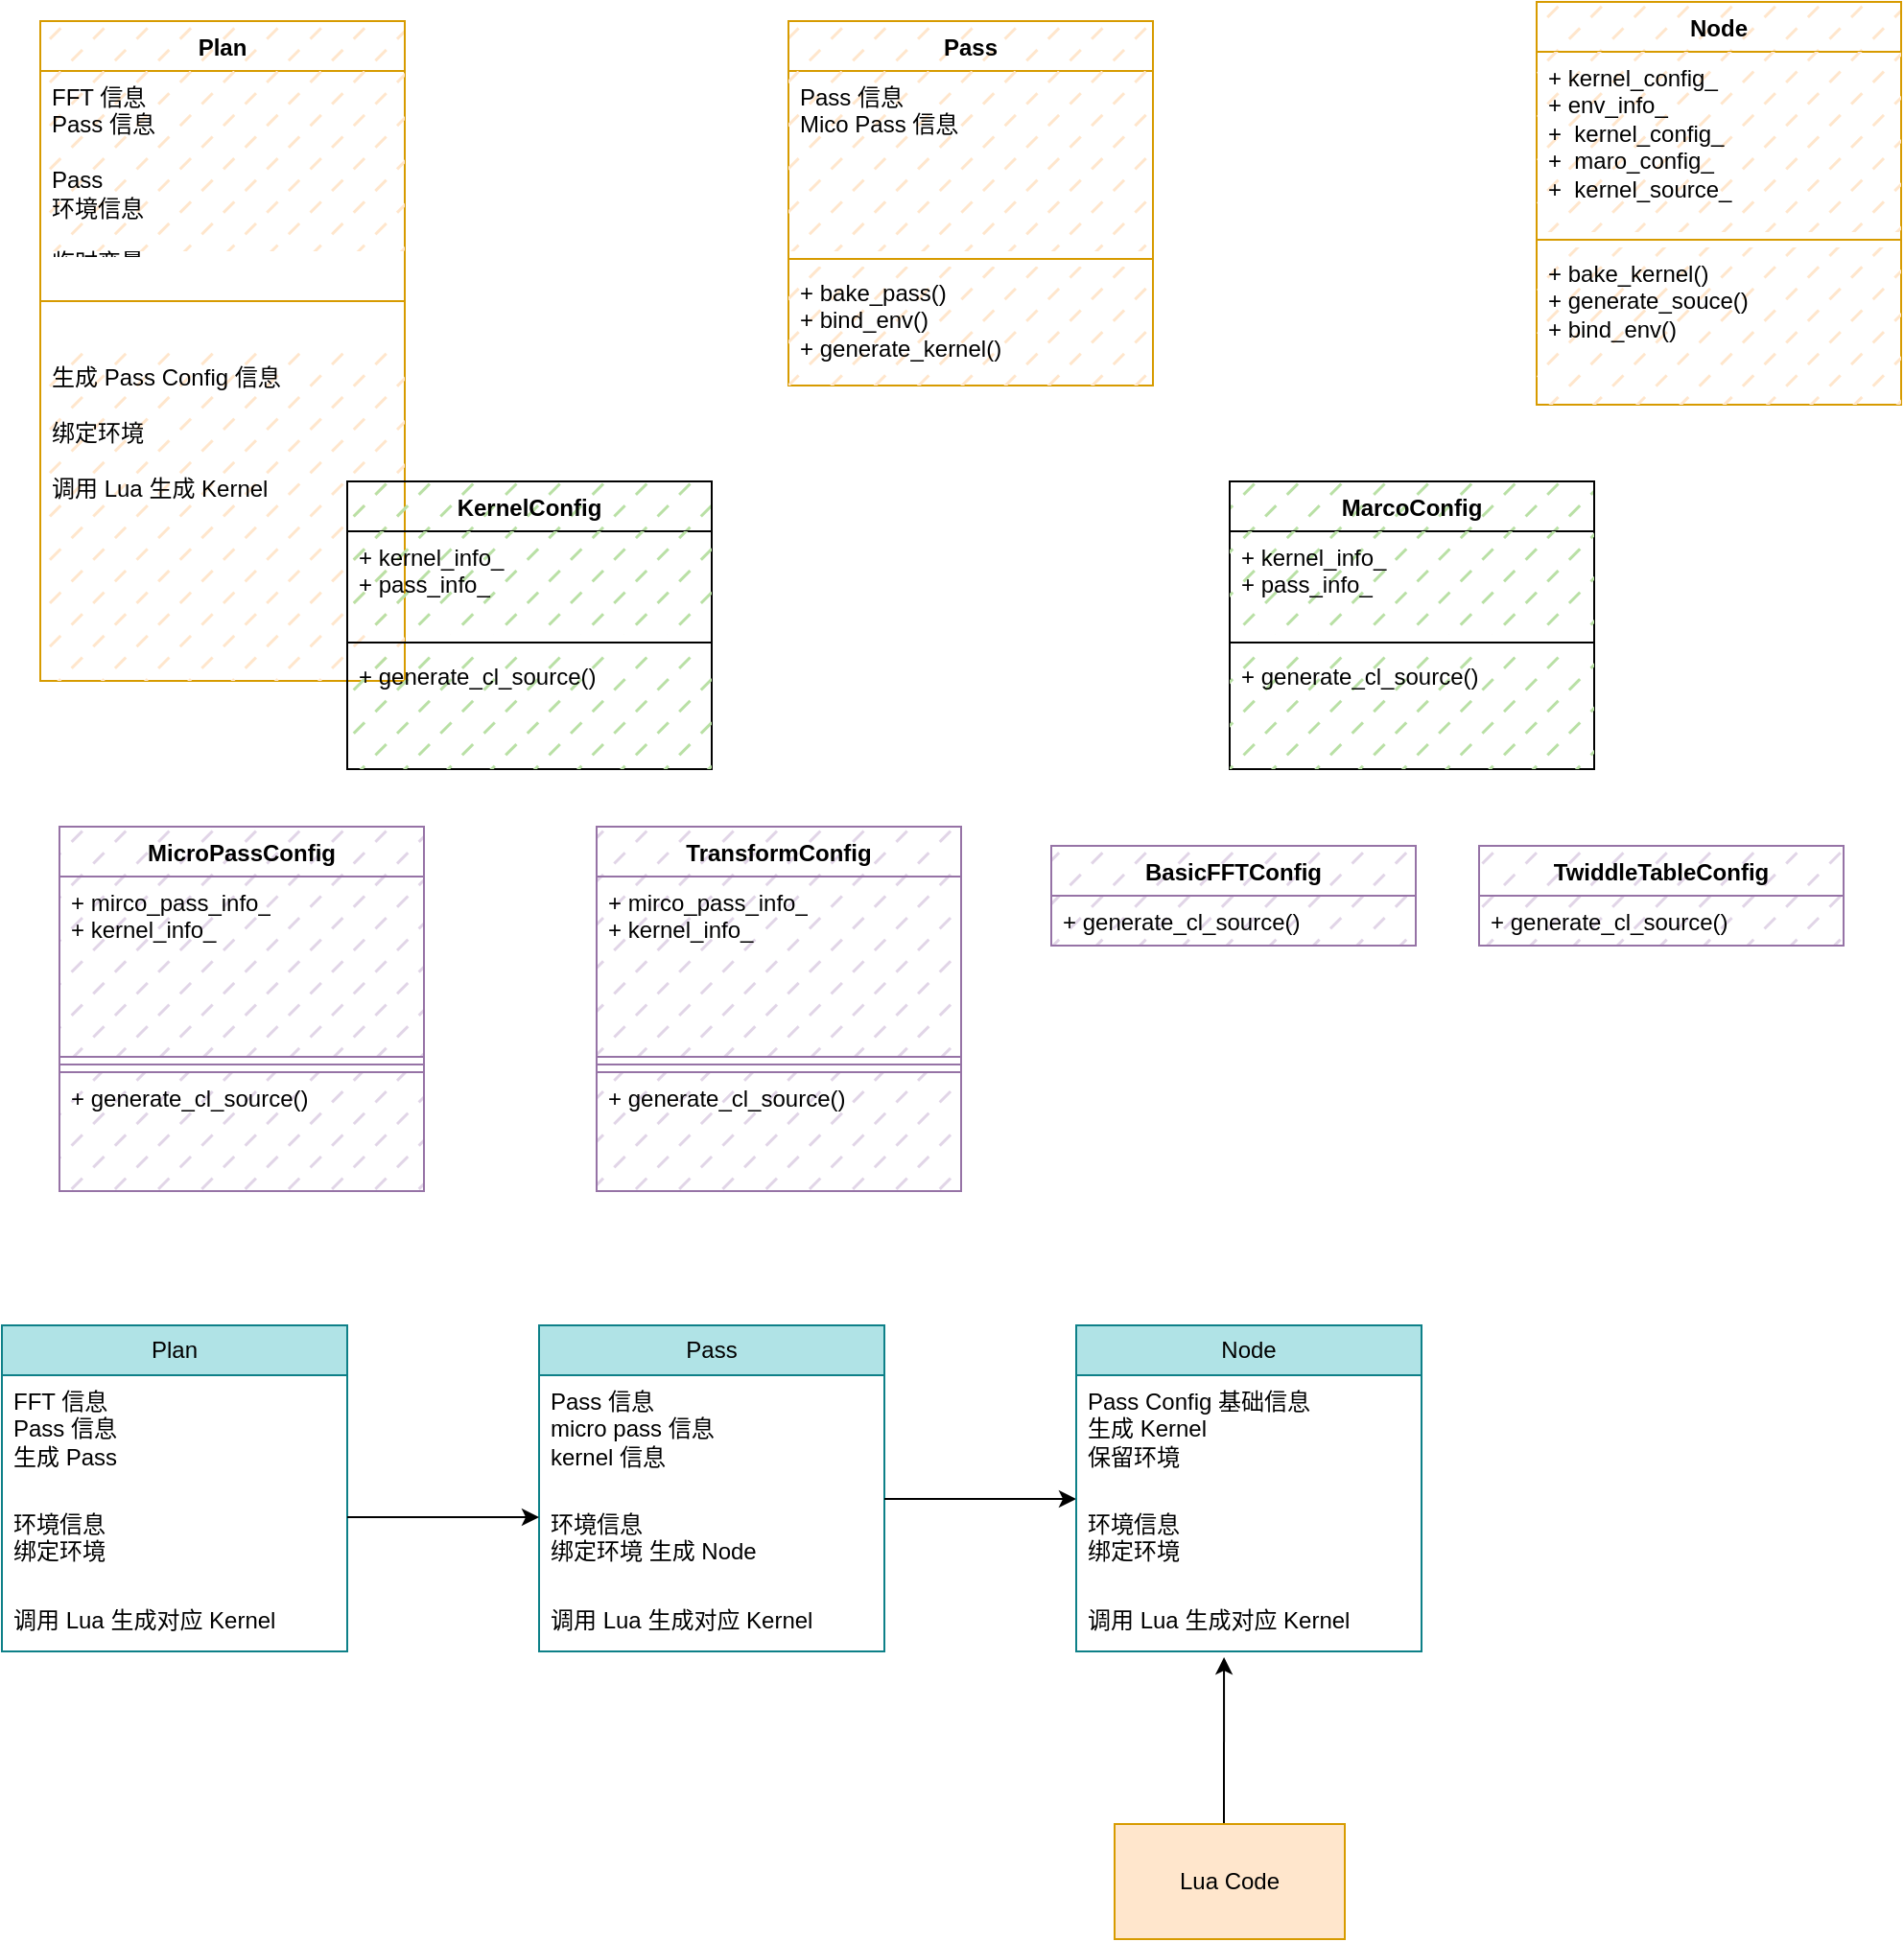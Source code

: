 <mxfile version="21.1.2" type="github">
  <diagram name="第 1 页" id="WwtSetviC-H0IcuSuIGI">
    <mxGraphModel dx="1428" dy="756" grid="1" gridSize="10" guides="1" tooltips="1" connect="1" arrows="1" fold="1" page="1" pageScale="1" pageWidth="827" pageHeight="1169" math="0" shadow="0">
      <root>
        <mxCell id="0" />
        <mxCell id="1" parent="0" />
        <mxCell id="FmukmNJUYgUtUIVWGLxj-9" value="Plan" style="swimlane;fontStyle=1;align=center;verticalAlign=top;childLayout=stackLayout;horizontal=1;startSize=26;horizontalStack=0;resizeParent=1;resizeParentMax=0;resizeLast=0;collapsible=1;marginBottom=0;whiteSpace=wrap;html=1;fillColor=#FFE6CC;strokeColor=#d79b00;fillStyle=dashed;" parent="1" vertex="1">
          <mxGeometry x="110" y="140" width="190" height="344" as="geometry">
            <mxRectangle x="40" y="140" width="70" height="30" as="alternateBounds" />
          </mxGeometry>
        </mxCell>
        <mxCell id="FmukmNJUYgUtUIVWGLxj-10" value="FFT 信息&lt;br&gt;Pass 信息&lt;br&gt;&lt;br&gt;Pass&lt;br&gt;环境信息&lt;br&gt;&lt;br&gt;临时变量" style="text;strokeColor=none;fillColor=#FFE6CC;align=left;verticalAlign=top;spacingLeft=4;spacingRight=4;overflow=hidden;rotatable=0;points=[[0,0.5],[1,0.5]];portConstraint=eastwest;whiteSpace=wrap;html=1;fillStyle=dashed;" parent="FmukmNJUYgUtUIVWGLxj-9" vertex="1">
          <mxGeometry y="26" width="190" height="94" as="geometry" />
        </mxCell>
        <mxCell id="FmukmNJUYgUtUIVWGLxj-11" value="" style="line;strokeWidth=1;fillColor=#FFE6CC;align=left;verticalAlign=middle;spacingTop=-1;spacingLeft=3;spacingRight=3;rotatable=0;labelPosition=right;points=[];portConstraint=eastwest;strokeColor=inherit;fillStyle=dashed;" parent="FmukmNJUYgUtUIVWGLxj-9" vertex="1">
          <mxGeometry y="120" width="190" height="52" as="geometry" />
        </mxCell>
        <mxCell id="FmukmNJUYgUtUIVWGLxj-12" value="生成 Pass Config 信息&lt;br&gt;&lt;br&gt;绑定环境&lt;br&gt;&lt;br&gt;调用 Lua 生成 Kernel" style="text;strokeColor=none;fillColor=#FFE6CC;align=left;verticalAlign=top;spacingLeft=4;spacingRight=4;overflow=hidden;rotatable=0;points=[[0,0.5],[1,0.5]];portConstraint=eastwest;whiteSpace=wrap;html=1;fillStyle=dashed;" parent="FmukmNJUYgUtUIVWGLxj-9" vertex="1">
          <mxGeometry y="172" width="190" height="172" as="geometry" />
        </mxCell>
        <mxCell id="FmukmNJUYgUtUIVWGLxj-13" value="Pass" style="swimlane;fontStyle=1;align=center;verticalAlign=top;childLayout=stackLayout;horizontal=1;startSize=26;horizontalStack=0;resizeParent=1;resizeParentMax=0;resizeLast=0;collapsible=1;marginBottom=0;whiteSpace=wrap;html=1;fillColor=#FFE6CC;strokeColor=#d79b00;fillStyle=dashed;" parent="1" vertex="1">
          <mxGeometry x="500" y="140" width="190" height="190" as="geometry">
            <mxRectangle x="40" y="140" width="70" height="30" as="alternateBounds" />
          </mxGeometry>
        </mxCell>
        <mxCell id="FmukmNJUYgUtUIVWGLxj-14" value="Pass 信息&lt;br&gt;Mico Pass 信息&lt;br&gt;" style="text;strokeColor=none;fillColor=#FFE6CC;align=left;verticalAlign=top;spacingLeft=4;spacingRight=4;overflow=hidden;rotatable=0;points=[[0,0.5],[1,0.5]];portConstraint=eastwest;whiteSpace=wrap;html=1;fillStyle=dashed;" parent="FmukmNJUYgUtUIVWGLxj-13" vertex="1">
          <mxGeometry y="26" width="190" height="94" as="geometry" />
        </mxCell>
        <mxCell id="FmukmNJUYgUtUIVWGLxj-15" value="" style="line;strokeWidth=1;fillColor=#FFE6CC;align=left;verticalAlign=middle;spacingTop=-1;spacingLeft=3;spacingRight=3;rotatable=0;labelPosition=right;points=[];portConstraint=eastwest;strokeColor=inherit;fillStyle=dashed;" parent="FmukmNJUYgUtUIVWGLxj-13" vertex="1">
          <mxGeometry y="120" width="190" height="8" as="geometry" />
        </mxCell>
        <mxCell id="FmukmNJUYgUtUIVWGLxj-16" value="+ bake_pass()&lt;br&gt;+ bind_env()&lt;br style=&quot;border-color: var(--border-color);&quot;&gt;+ generate_kernel()" style="text;strokeColor=none;fillColor=#FFE6CC;align=left;verticalAlign=top;spacingLeft=4;spacingRight=4;overflow=hidden;rotatable=0;points=[[0,0.5],[1,0.5]];portConstraint=eastwest;whiteSpace=wrap;html=1;fillStyle=dashed;" parent="FmukmNJUYgUtUIVWGLxj-13" vertex="1">
          <mxGeometry y="128" width="190" height="62" as="geometry" />
        </mxCell>
        <mxCell id="FmukmNJUYgUtUIVWGLxj-17" value="Node" style="swimlane;fontStyle=1;align=center;verticalAlign=top;childLayout=stackLayout;horizontal=1;startSize=26;horizontalStack=0;resizeParent=1;resizeParentMax=0;resizeLast=0;collapsible=1;marginBottom=0;whiteSpace=wrap;html=1;fillStyle=dashed;fillColor=#FFE6CC;strokeColor=#d79b00;" parent="1" vertex="1">
          <mxGeometry x="890" y="130" width="190" height="210" as="geometry">
            <mxRectangle x="40" y="140" width="70" height="30" as="alternateBounds" />
          </mxGeometry>
        </mxCell>
        <mxCell id="FmukmNJUYgUtUIVWGLxj-18" value="+ kernel_config_&lt;br&gt;+ env_info_&lt;br&gt;+&amp;nbsp; kernel_config_&lt;br&gt;+&amp;nbsp; maro_config_&lt;br&gt;+&amp;nbsp; kernel_source_" style="text;strokeColor=none;fillColor=#FFE6CC;align=left;verticalAlign=top;spacingLeft=4;spacingRight=4;overflow=hidden;rotatable=0;points=[[0,0.5],[1,0.5]];portConstraint=eastwest;whiteSpace=wrap;html=1;fillStyle=dashed;" parent="FmukmNJUYgUtUIVWGLxj-17" vertex="1">
          <mxGeometry y="26" width="190" height="94" as="geometry" />
        </mxCell>
        <mxCell id="FmukmNJUYgUtUIVWGLxj-19" value="" style="line;strokeWidth=1;fillColor=#FFE6CC;align=left;verticalAlign=middle;spacingTop=-1;spacingLeft=3;spacingRight=3;rotatable=0;labelPosition=right;points=[];portConstraint=eastwest;strokeColor=inherit;fillStyle=dashed;" parent="FmukmNJUYgUtUIVWGLxj-17" vertex="1">
          <mxGeometry y="120" width="190" height="8" as="geometry" />
        </mxCell>
        <mxCell id="FmukmNJUYgUtUIVWGLxj-20" value="+ bake_kernel()&lt;br&gt;+ generate_souce()&lt;br&gt;+ bind_env()" style="text;strokeColor=none;fillColor=#FFE6CC;align=left;verticalAlign=top;spacingLeft=4;spacingRight=4;overflow=hidden;rotatable=0;points=[[0,0.5],[1,0.5]];portConstraint=eastwest;whiteSpace=wrap;html=1;fillStyle=dashed;" parent="FmukmNJUYgUtUIVWGLxj-17" vertex="1">
          <mxGeometry y="128" width="190" height="82" as="geometry" />
        </mxCell>
        <mxCell id="FmukmNJUYgUtUIVWGLxj-21" value="MicroPassConfig" style="swimlane;fontStyle=1;align=center;verticalAlign=top;childLayout=stackLayout;horizontal=1;startSize=26;horizontalStack=0;resizeParent=1;resizeParentMax=0;resizeLast=0;collapsible=1;marginBottom=0;whiteSpace=wrap;html=1;fillColor=#e1d5e7;strokeColor=#9673a6;fillStyle=dashed;" parent="1" vertex="1">
          <mxGeometry x="120" y="560" width="190" height="190" as="geometry">
            <mxRectangle x="40" y="140" width="70" height="30" as="alternateBounds" />
          </mxGeometry>
        </mxCell>
        <mxCell id="FmukmNJUYgUtUIVWGLxj-22" value="+ mirco_pass_info_&lt;br&gt;+ kernel_info_&lt;br&gt;" style="text;strokeColor=#9673a6;fillColor=#e1d5e7;align=left;verticalAlign=top;spacingLeft=4;spacingRight=4;overflow=hidden;rotatable=0;points=[[0,0.5],[1,0.5]];portConstraint=eastwest;whiteSpace=wrap;html=1;fillStyle=dashed;" parent="FmukmNJUYgUtUIVWGLxj-21" vertex="1">
          <mxGeometry y="26" width="190" height="94" as="geometry" />
        </mxCell>
        <mxCell id="FmukmNJUYgUtUIVWGLxj-23" value="" style="line;strokeWidth=1;fillColor=#e1d5e7;align=left;verticalAlign=middle;spacingTop=-1;spacingLeft=3;spacingRight=3;rotatable=0;labelPosition=right;points=[];portConstraint=eastwest;strokeColor=#9673a6;fillStyle=dashed;" parent="FmukmNJUYgUtUIVWGLxj-21" vertex="1">
          <mxGeometry y="120" width="190" height="8" as="geometry" />
        </mxCell>
        <mxCell id="FmukmNJUYgUtUIVWGLxj-24" value="+ generate_cl_source()&lt;br&gt;" style="text;strokeColor=#9673a6;fillColor=#e1d5e7;align=left;verticalAlign=top;spacingLeft=4;spacingRight=4;overflow=hidden;rotatable=0;points=[[0,0.5],[1,0.5]];portConstraint=eastwest;whiteSpace=wrap;html=1;fillStyle=dashed;" parent="FmukmNJUYgUtUIVWGLxj-21" vertex="1">
          <mxGeometry y="128" width="190" height="62" as="geometry" />
        </mxCell>
        <mxCell id="FmukmNJUYgUtUIVWGLxj-29" value="TransformConfig" style="swimlane;fontStyle=1;align=center;verticalAlign=top;childLayout=stackLayout;horizontal=1;startSize=26;horizontalStack=0;resizeParent=1;resizeParentMax=0;resizeLast=0;collapsible=1;marginBottom=0;whiteSpace=wrap;html=1;fillColor=#e1d5e7;strokeColor=#9673a6;fillStyle=dashed;" parent="1" vertex="1">
          <mxGeometry x="400" y="560" width="190" height="190" as="geometry">
            <mxRectangle x="40" y="140" width="70" height="30" as="alternateBounds" />
          </mxGeometry>
        </mxCell>
        <mxCell id="FmukmNJUYgUtUIVWGLxj-30" value="+ mirco_pass_info_&lt;br&gt;+ kernel_info_&lt;br&gt;" style="text;strokeColor=#9673a6;fillColor=#e1d5e7;align=left;verticalAlign=top;spacingLeft=4;spacingRight=4;overflow=hidden;rotatable=0;points=[[0,0.5],[1,0.5]];portConstraint=eastwest;whiteSpace=wrap;html=1;fillStyle=dashed;" parent="FmukmNJUYgUtUIVWGLxj-29" vertex="1">
          <mxGeometry y="26" width="190" height="94" as="geometry" />
        </mxCell>
        <mxCell id="FmukmNJUYgUtUIVWGLxj-31" value="" style="line;strokeWidth=1;fillColor=#e1d5e7;align=left;verticalAlign=middle;spacingTop=-1;spacingLeft=3;spacingRight=3;rotatable=0;labelPosition=right;points=[];portConstraint=eastwest;strokeColor=#9673a6;fillStyle=dashed;" parent="FmukmNJUYgUtUIVWGLxj-29" vertex="1">
          <mxGeometry y="120" width="190" height="8" as="geometry" />
        </mxCell>
        <mxCell id="FmukmNJUYgUtUIVWGLxj-32" value="+ generate_cl_source()&lt;br&gt;" style="text;strokeColor=#9673a6;fillColor=#e1d5e7;align=left;verticalAlign=top;spacingLeft=4;spacingRight=4;overflow=hidden;rotatable=0;points=[[0,0.5],[1,0.5]];portConstraint=eastwest;whiteSpace=wrap;html=1;fillStyle=dashed;" parent="FmukmNJUYgUtUIVWGLxj-29" vertex="1">
          <mxGeometry y="128" width="190" height="62" as="geometry" />
        </mxCell>
        <mxCell id="FmukmNJUYgUtUIVWGLxj-33" value="KernelConfig" style="swimlane;fontStyle=1;align=center;verticalAlign=top;childLayout=stackLayout;horizontal=1;startSize=26;horizontalStack=0;resizeParent=1;resizeParentMax=0;resizeLast=0;collapsible=1;marginBottom=0;whiteSpace=wrap;html=1;fillStyle=dashed;fillColor=#B9E0A5;" parent="1" vertex="1">
          <mxGeometry x="270" y="380" width="190" height="150" as="geometry">
            <mxRectangle x="40" y="140" width="70" height="30" as="alternateBounds" />
          </mxGeometry>
        </mxCell>
        <mxCell id="FmukmNJUYgUtUIVWGLxj-34" value="+ kernel_info_&lt;br&gt;+ pass_info_" style="text;strokeColor=none;fillColor=#B9E0A5;align=left;verticalAlign=top;spacingLeft=4;spacingRight=4;overflow=hidden;rotatable=0;points=[[0,0.5],[1,0.5]];portConstraint=eastwest;whiteSpace=wrap;html=1;fillStyle=dashed;" parent="FmukmNJUYgUtUIVWGLxj-33" vertex="1">
          <mxGeometry y="26" width="190" height="54" as="geometry" />
        </mxCell>
        <mxCell id="FmukmNJUYgUtUIVWGLxj-35" value="" style="line;strokeWidth=1;fillColor=#B9E0A5;align=left;verticalAlign=middle;spacingTop=-1;spacingLeft=3;spacingRight=3;rotatable=0;labelPosition=right;points=[];portConstraint=eastwest;strokeColor=inherit;fillStyle=dashed;" parent="FmukmNJUYgUtUIVWGLxj-33" vertex="1">
          <mxGeometry y="80" width="190" height="8" as="geometry" />
        </mxCell>
        <mxCell id="FmukmNJUYgUtUIVWGLxj-36" value="+ generate_cl_source()&lt;br&gt;" style="text;strokeColor=none;fillColor=#B9E0A5;align=left;verticalAlign=top;spacingLeft=4;spacingRight=4;overflow=hidden;rotatable=0;points=[[0,0.5],[1,0.5]];portConstraint=eastwest;whiteSpace=wrap;html=1;fillStyle=dashed;" parent="FmukmNJUYgUtUIVWGLxj-33" vertex="1">
          <mxGeometry y="88" width="190" height="62" as="geometry" />
        </mxCell>
        <mxCell id="FmukmNJUYgUtUIVWGLxj-37" value="MarcoConfig" style="swimlane;fontStyle=1;align=center;verticalAlign=top;childLayout=stackLayout;horizontal=1;startSize=26;horizontalStack=0;resizeParent=1;resizeParentMax=0;resizeLast=0;collapsible=1;marginBottom=0;whiteSpace=wrap;html=1;fillColor=#B9E0A5;fillStyle=dashed;" parent="1" vertex="1">
          <mxGeometry x="730" y="380" width="190" height="150" as="geometry">
            <mxRectangle x="40" y="140" width="70" height="30" as="alternateBounds" />
          </mxGeometry>
        </mxCell>
        <mxCell id="FmukmNJUYgUtUIVWGLxj-38" value="+ kernel_info_&lt;br&gt;+ pass_info_" style="text;strokeColor=none;fillColor=#B9E0A5;align=left;verticalAlign=top;spacingLeft=4;spacingRight=4;overflow=hidden;rotatable=0;points=[[0,0.5],[1,0.5]];portConstraint=eastwest;whiteSpace=wrap;html=1;fillStyle=dashed;" parent="FmukmNJUYgUtUIVWGLxj-37" vertex="1">
          <mxGeometry y="26" width="190" height="54" as="geometry" />
        </mxCell>
        <mxCell id="FmukmNJUYgUtUIVWGLxj-39" value="" style="line;strokeWidth=1;fillColor=#B9E0A5;align=left;verticalAlign=middle;spacingTop=-1;spacingLeft=3;spacingRight=3;rotatable=0;labelPosition=right;points=[];portConstraint=eastwest;strokeColor=inherit;fillStyle=dashed;" parent="FmukmNJUYgUtUIVWGLxj-37" vertex="1">
          <mxGeometry y="80" width="190" height="8" as="geometry" />
        </mxCell>
        <mxCell id="FmukmNJUYgUtUIVWGLxj-40" value="+ generate_cl_source()&lt;br&gt;" style="text;strokeColor=none;fillColor=#B9E0A5;align=left;verticalAlign=top;spacingLeft=4;spacingRight=4;overflow=hidden;rotatable=0;points=[[0,0.5],[1,0.5]];portConstraint=eastwest;whiteSpace=wrap;html=1;fillStyle=dashed;" parent="FmukmNJUYgUtUIVWGLxj-37" vertex="1">
          <mxGeometry y="88" width="190" height="62" as="geometry" />
        </mxCell>
        <mxCell id="FmukmNJUYgUtUIVWGLxj-46" value="BasicFFTConfig" style="swimlane;fontStyle=1;align=center;verticalAlign=top;childLayout=stackLayout;horizontal=1;startSize=26;horizontalStack=0;resizeParent=1;resizeParentMax=0;resizeLast=0;collapsible=1;marginBottom=0;whiteSpace=wrap;html=1;fillColor=#e1d5e7;strokeColor=#9673a6;fillStyle=dashed;" parent="1" vertex="1">
          <mxGeometry x="637" y="570" width="190" height="52" as="geometry">
            <mxRectangle x="40" y="140" width="70" height="30" as="alternateBounds" />
          </mxGeometry>
        </mxCell>
        <mxCell id="FmukmNJUYgUtUIVWGLxj-49" value="+ generate_cl_source()&lt;br&gt;" style="text;strokeColor=#9673a6;fillColor=#e1d5e7;align=left;verticalAlign=top;spacingLeft=4;spacingRight=4;overflow=hidden;rotatable=0;points=[[0,0.5],[1,0.5]];portConstraint=eastwest;whiteSpace=wrap;html=1;fillStyle=dashed;" parent="FmukmNJUYgUtUIVWGLxj-46" vertex="1">
          <mxGeometry y="26" width="190" height="26" as="geometry" />
        </mxCell>
        <mxCell id="FmukmNJUYgUtUIVWGLxj-50" value="TwiddleTableConfig" style="swimlane;fontStyle=1;align=center;verticalAlign=top;childLayout=stackLayout;horizontal=1;startSize=26;horizontalStack=0;resizeParent=1;resizeParentMax=0;resizeLast=0;collapsible=1;marginBottom=0;whiteSpace=wrap;html=1;fillColor=#e1d5e7;strokeColor=#9673a6;fillStyle=dashed;" parent="1" vertex="1">
          <mxGeometry x="860" y="570" width="190" height="52" as="geometry">
            <mxRectangle x="40" y="140" width="70" height="30" as="alternateBounds" />
          </mxGeometry>
        </mxCell>
        <mxCell id="FmukmNJUYgUtUIVWGLxj-51" value="+ generate_cl_source()&lt;br&gt;" style="text;strokeColor=#9673a6;fillColor=#e1d5e7;align=left;verticalAlign=top;spacingLeft=4;spacingRight=4;overflow=hidden;rotatable=0;points=[[0,0.5],[1,0.5]];portConstraint=eastwest;whiteSpace=wrap;html=1;fillStyle=dashed;" parent="FmukmNJUYgUtUIVWGLxj-50" vertex="1">
          <mxGeometry y="26" width="190" height="26" as="geometry" />
        </mxCell>
        <mxCell id="d1PjQmb1Rd2kxxHJd16u-24" value="Plan" style="swimlane;fontStyle=0;childLayout=stackLayout;horizontal=1;startSize=26;fillColor=#b0e3e6;horizontalStack=0;resizeParent=1;resizeParentMax=0;resizeLast=0;collapsible=1;marginBottom=0;whiteSpace=wrap;html=1;strokeColor=#0e8088;" vertex="1" parent="1">
          <mxGeometry x="90" y="820" width="180" height="170" as="geometry" />
        </mxCell>
        <mxCell id="d1PjQmb1Rd2kxxHJd16u-25" value="FFT 信息&lt;br&gt;Pass 信息&lt;br&gt;生成 Pass" style="text;strokeColor=none;fillColor=none;align=left;verticalAlign=top;spacingLeft=4;spacingRight=4;overflow=hidden;rotatable=0;points=[[0,0.5],[1,0.5]];portConstraint=eastwest;whiteSpace=wrap;html=1;" vertex="1" parent="d1PjQmb1Rd2kxxHJd16u-24">
          <mxGeometry y="26" width="180" height="64" as="geometry" />
        </mxCell>
        <mxCell id="d1PjQmb1Rd2kxxHJd16u-26" value="环境信息&lt;br&gt;绑定环境" style="text;strokeColor=none;fillColor=none;align=left;verticalAlign=top;spacingLeft=4;spacingRight=4;overflow=hidden;rotatable=0;points=[[0,0.5],[1,0.5]];portConstraint=eastwest;whiteSpace=wrap;html=1;" vertex="1" parent="d1PjQmb1Rd2kxxHJd16u-24">
          <mxGeometry y="90" width="180" height="50" as="geometry" />
        </mxCell>
        <mxCell id="d1PjQmb1Rd2kxxHJd16u-27" value="调用 Lua 生成对应 Kernel" style="text;strokeColor=none;fillColor=none;align=left;verticalAlign=top;spacingLeft=4;spacingRight=4;overflow=hidden;rotatable=0;points=[[0,0.5],[1,0.5]];portConstraint=eastwest;whiteSpace=wrap;html=1;" vertex="1" parent="d1PjQmb1Rd2kxxHJd16u-24">
          <mxGeometry y="140" width="180" height="30" as="geometry" />
        </mxCell>
        <mxCell id="d1PjQmb1Rd2kxxHJd16u-28" value="Pass" style="swimlane;fontStyle=0;childLayout=stackLayout;horizontal=1;startSize=26;fillColor=#b0e3e6;horizontalStack=0;resizeParent=1;resizeParentMax=0;resizeLast=0;collapsible=1;marginBottom=0;whiteSpace=wrap;html=1;strokeColor=#0e8088;" vertex="1" parent="1">
          <mxGeometry x="370" y="820" width="180" height="170" as="geometry" />
        </mxCell>
        <mxCell id="d1PjQmb1Rd2kxxHJd16u-29" value="Pass 信息&lt;br&gt;micro pass 信息&lt;br&gt;kernel 信息" style="text;strokeColor=none;fillColor=none;align=left;verticalAlign=top;spacingLeft=4;spacingRight=4;overflow=hidden;rotatable=0;points=[[0,0.5],[1,0.5]];portConstraint=eastwest;whiteSpace=wrap;html=1;" vertex="1" parent="d1PjQmb1Rd2kxxHJd16u-28">
          <mxGeometry y="26" width="180" height="64" as="geometry" />
        </mxCell>
        <mxCell id="d1PjQmb1Rd2kxxHJd16u-30" value="环境信息&lt;br&gt;绑定环境 生成 Node" style="text;strokeColor=none;fillColor=none;align=left;verticalAlign=top;spacingLeft=4;spacingRight=4;overflow=hidden;rotatable=0;points=[[0,0.5],[1,0.5]];portConstraint=eastwest;whiteSpace=wrap;html=1;" vertex="1" parent="d1PjQmb1Rd2kxxHJd16u-28">
          <mxGeometry y="90" width="180" height="50" as="geometry" />
        </mxCell>
        <mxCell id="d1PjQmb1Rd2kxxHJd16u-31" value="调用 Lua 生成对应 Kernel" style="text;strokeColor=none;fillColor=none;align=left;verticalAlign=top;spacingLeft=4;spacingRight=4;overflow=hidden;rotatable=0;points=[[0,0.5],[1,0.5]];portConstraint=eastwest;whiteSpace=wrap;html=1;" vertex="1" parent="d1PjQmb1Rd2kxxHJd16u-28">
          <mxGeometry y="140" width="180" height="30" as="geometry" />
        </mxCell>
        <mxCell id="d1PjQmb1Rd2kxxHJd16u-36" value="" style="endArrow=classic;html=1;rounded=0;entryX=0;entryY=0.2;entryDx=0;entryDy=0;entryPerimeter=0;" edge="1" parent="1" target="d1PjQmb1Rd2kxxHJd16u-30">
          <mxGeometry width="50" height="50" relative="1" as="geometry">
            <mxPoint x="270" y="920" as="sourcePoint" />
            <mxPoint x="320" y="870" as="targetPoint" />
          </mxGeometry>
        </mxCell>
        <mxCell id="d1PjQmb1Rd2kxxHJd16u-37" value="" style="endArrow=classic;html=1;rounded=0;entryX=0;entryY=0.2;entryDx=0;entryDy=0;entryPerimeter=0;" edge="1" parent="1">
          <mxGeometry width="50" height="50" relative="1" as="geometry">
            <mxPoint x="550" y="910.5" as="sourcePoint" />
            <mxPoint x="650" y="910.5" as="targetPoint" />
          </mxGeometry>
        </mxCell>
        <mxCell id="d1PjQmb1Rd2kxxHJd16u-43" value="Node" style="swimlane;fontStyle=0;childLayout=stackLayout;horizontal=1;startSize=26;fillColor=#b0e3e6;horizontalStack=0;resizeParent=1;resizeParentMax=0;resizeLast=0;collapsible=1;marginBottom=0;whiteSpace=wrap;html=1;swimlaneFillColor=none;strokeColor=#0e8088;" vertex="1" parent="1">
          <mxGeometry x="650" y="820" width="180" height="170" as="geometry" />
        </mxCell>
        <mxCell id="d1PjQmb1Rd2kxxHJd16u-44" value="Pass Config 基础信息&lt;br&gt;生成 Kernel&amp;nbsp;&lt;br&gt;保留环境" style="text;strokeColor=none;fillColor=none;align=left;verticalAlign=top;spacingLeft=4;spacingRight=4;overflow=hidden;rotatable=0;points=[[0,0.5],[1,0.5]];portConstraint=eastwest;whiteSpace=wrap;html=1;" vertex="1" parent="d1PjQmb1Rd2kxxHJd16u-43">
          <mxGeometry y="26" width="180" height="64" as="geometry" />
        </mxCell>
        <mxCell id="d1PjQmb1Rd2kxxHJd16u-45" value="环境信息&lt;br&gt;绑定环境" style="text;strokeColor=none;fillColor=none;align=left;verticalAlign=top;spacingLeft=4;spacingRight=4;overflow=hidden;rotatable=0;points=[[0,0.5],[1,0.5]];portConstraint=eastwest;whiteSpace=wrap;html=1;" vertex="1" parent="d1PjQmb1Rd2kxxHJd16u-43">
          <mxGeometry y="90" width="180" height="50" as="geometry" />
        </mxCell>
        <mxCell id="d1PjQmb1Rd2kxxHJd16u-46" value="调用 Lua 生成对应 Kernel" style="text;strokeColor=none;fillColor=none;align=left;verticalAlign=top;spacingLeft=4;spacingRight=4;overflow=hidden;rotatable=0;points=[[0,0.5],[1,0.5]];portConstraint=eastwest;whiteSpace=wrap;html=1;" vertex="1" parent="d1PjQmb1Rd2kxxHJd16u-43">
          <mxGeometry y="140" width="180" height="30" as="geometry" />
        </mxCell>
        <mxCell id="d1PjQmb1Rd2kxxHJd16u-47" value="" style="endArrow=classic;html=1;rounded=0;entryX=0.428;entryY=1.1;entryDx=0;entryDy=0;entryPerimeter=0;" edge="1" parent="1" target="d1PjQmb1Rd2kxxHJd16u-46">
          <mxGeometry width="50" height="50" relative="1" as="geometry">
            <mxPoint x="727" y="1080" as="sourcePoint" />
            <mxPoint x="770" y="1080" as="targetPoint" />
          </mxGeometry>
        </mxCell>
        <mxCell id="d1PjQmb1Rd2kxxHJd16u-48" value="Lua Code" style="rounded=0;whiteSpace=wrap;html=1;fillColor=#ffe6cc;strokeColor=#d79b00;" vertex="1" parent="1">
          <mxGeometry x="670" y="1080" width="120" height="60" as="geometry" />
        </mxCell>
      </root>
    </mxGraphModel>
  </diagram>
</mxfile>
